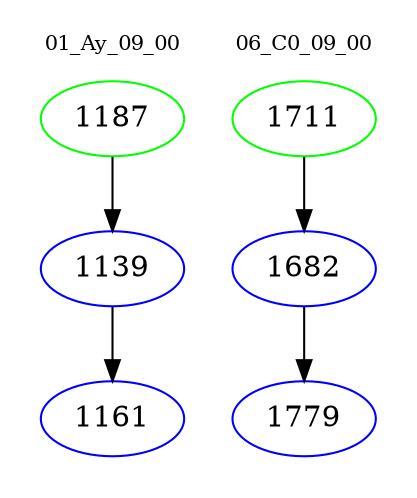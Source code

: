 digraph{
subgraph cluster_0 {
color = white
label = "01_Ay_09_00";
fontsize=10;
T0_1187 [label="1187", color="green"]
T0_1187 -> T0_1139 [color="black"]
T0_1139 [label="1139", color="blue"]
T0_1139 -> T0_1161 [color="black"]
T0_1161 [label="1161", color="blue"]
}
subgraph cluster_1 {
color = white
label = "06_C0_09_00";
fontsize=10;
T1_1711 [label="1711", color="green"]
T1_1711 -> T1_1682 [color="black"]
T1_1682 [label="1682", color="blue"]
T1_1682 -> T1_1779 [color="black"]
T1_1779 [label="1779", color="blue"]
}
}
